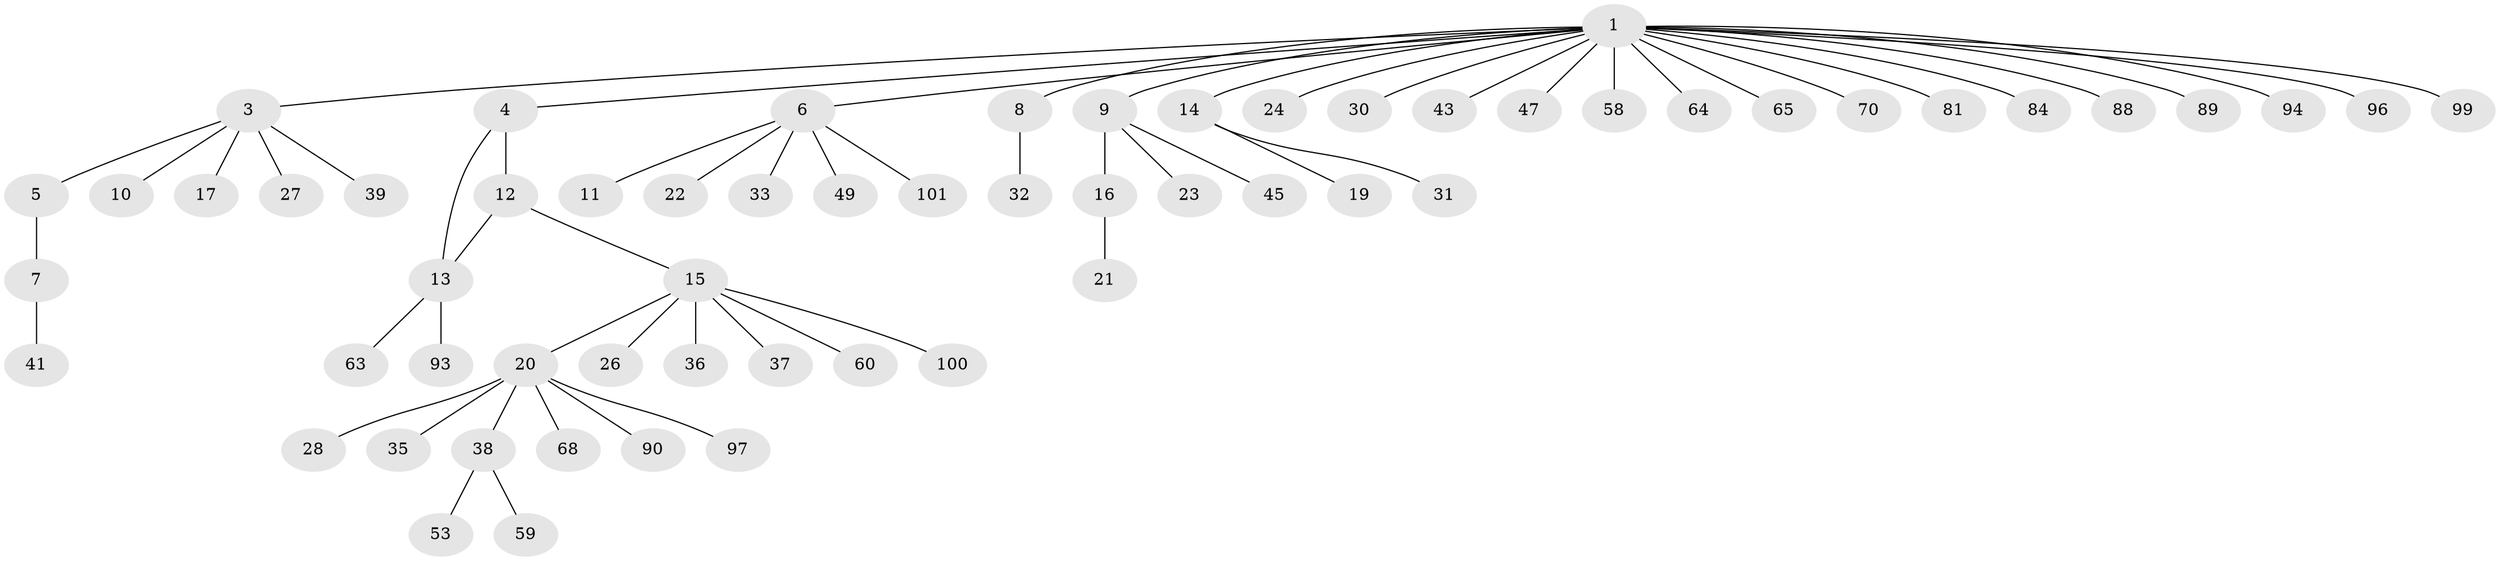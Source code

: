 // original degree distribution, {12: 0.009900990099009901, 11: 0.009900990099009901, 13: 0.009900990099009901, 5: 0.009900990099009901, 3: 0.06930693069306931, 6: 0.009900990099009901, 2: 0.09900990099009901, 4: 0.0297029702970297, 1: 0.7128712871287128, 8: 0.019801980198019802, 7: 0.019801980198019802}
// Generated by graph-tools (version 1.1) at 2025/18/03/04/25 18:18:10]
// undirected, 60 vertices, 60 edges
graph export_dot {
graph [start="1"]
  node [color=gray90,style=filled];
  1 [super="+2"];
  3 [super="+25+46+18+40+44+52+61"];
  4 [super="+29+69"];
  5 [super="+72"];
  6;
  7 [super="+95"];
  8;
  9;
  10;
  11 [super="+56"];
  12 [super="+73+75+79+50+71"];
  13;
  14 [super="+51+55+57+74+48"];
  15;
  16;
  17;
  19;
  20;
  21 [super="+34+67+54"];
  22;
  23;
  24;
  26 [super="+85"];
  27;
  28;
  30;
  31;
  32;
  33 [super="+42"];
  35;
  36;
  37;
  38;
  39;
  41;
  43;
  45;
  47;
  49;
  53;
  58;
  59 [super="+92"];
  60;
  63;
  64;
  65 [super="+66"];
  68;
  70 [super="+83+76"];
  81;
  84 [super="+98"];
  88;
  89;
  90;
  93;
  94;
  96;
  97;
  99;
  100;
  101;
  1 -- 9;
  1 -- 14;
  1 -- 24;
  1 -- 43;
  1 -- 58;
  1 -- 65;
  1 -- 70;
  1 -- 89;
  1 -- 94;
  1 -- 96;
  1 -- 99;
  1 -- 64;
  1 -- 3;
  1 -- 4;
  1 -- 6;
  1 -- 8;
  1 -- 47;
  1 -- 81;
  1 -- 84;
  1 -- 88;
  1 -- 30;
  3 -- 5;
  3 -- 10;
  3 -- 17;
  3 -- 27;
  3 -- 39;
  4 -- 12;
  4 -- 13;
  5 -- 7;
  6 -- 11;
  6 -- 22;
  6 -- 33;
  6 -- 49;
  6 -- 101;
  7 -- 41;
  8 -- 32;
  9 -- 16;
  9 -- 23;
  9 -- 45;
  12 -- 13;
  12 -- 15;
  13 -- 63;
  13 -- 93;
  14 -- 19;
  14 -- 31;
  15 -- 20;
  15 -- 26;
  15 -- 36;
  15 -- 37;
  15 -- 60;
  15 -- 100;
  16 -- 21;
  20 -- 28;
  20 -- 35;
  20 -- 38;
  20 -- 68;
  20 -- 90;
  20 -- 97;
  38 -- 53;
  38 -- 59;
}

